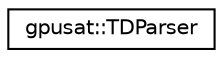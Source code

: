digraph "Graphical Class Hierarchy"
{
 // INTERACTIVE_SVG=YES
 // LATEX_PDF_SIZE
  edge [fontname="Helvetica",fontsize="10",labelfontname="Helvetica",labelfontsize="10"];
  node [fontname="Helvetica",fontsize="10",shape=record];
  rankdir="LR";
  Node0 [label="gpusat::TDParser",height=0.2,width=0.4,color="black", fillcolor="white", style="filled",URL="$classgpusat_1_1_t_d_parser.html",tooltip=" "];
}
